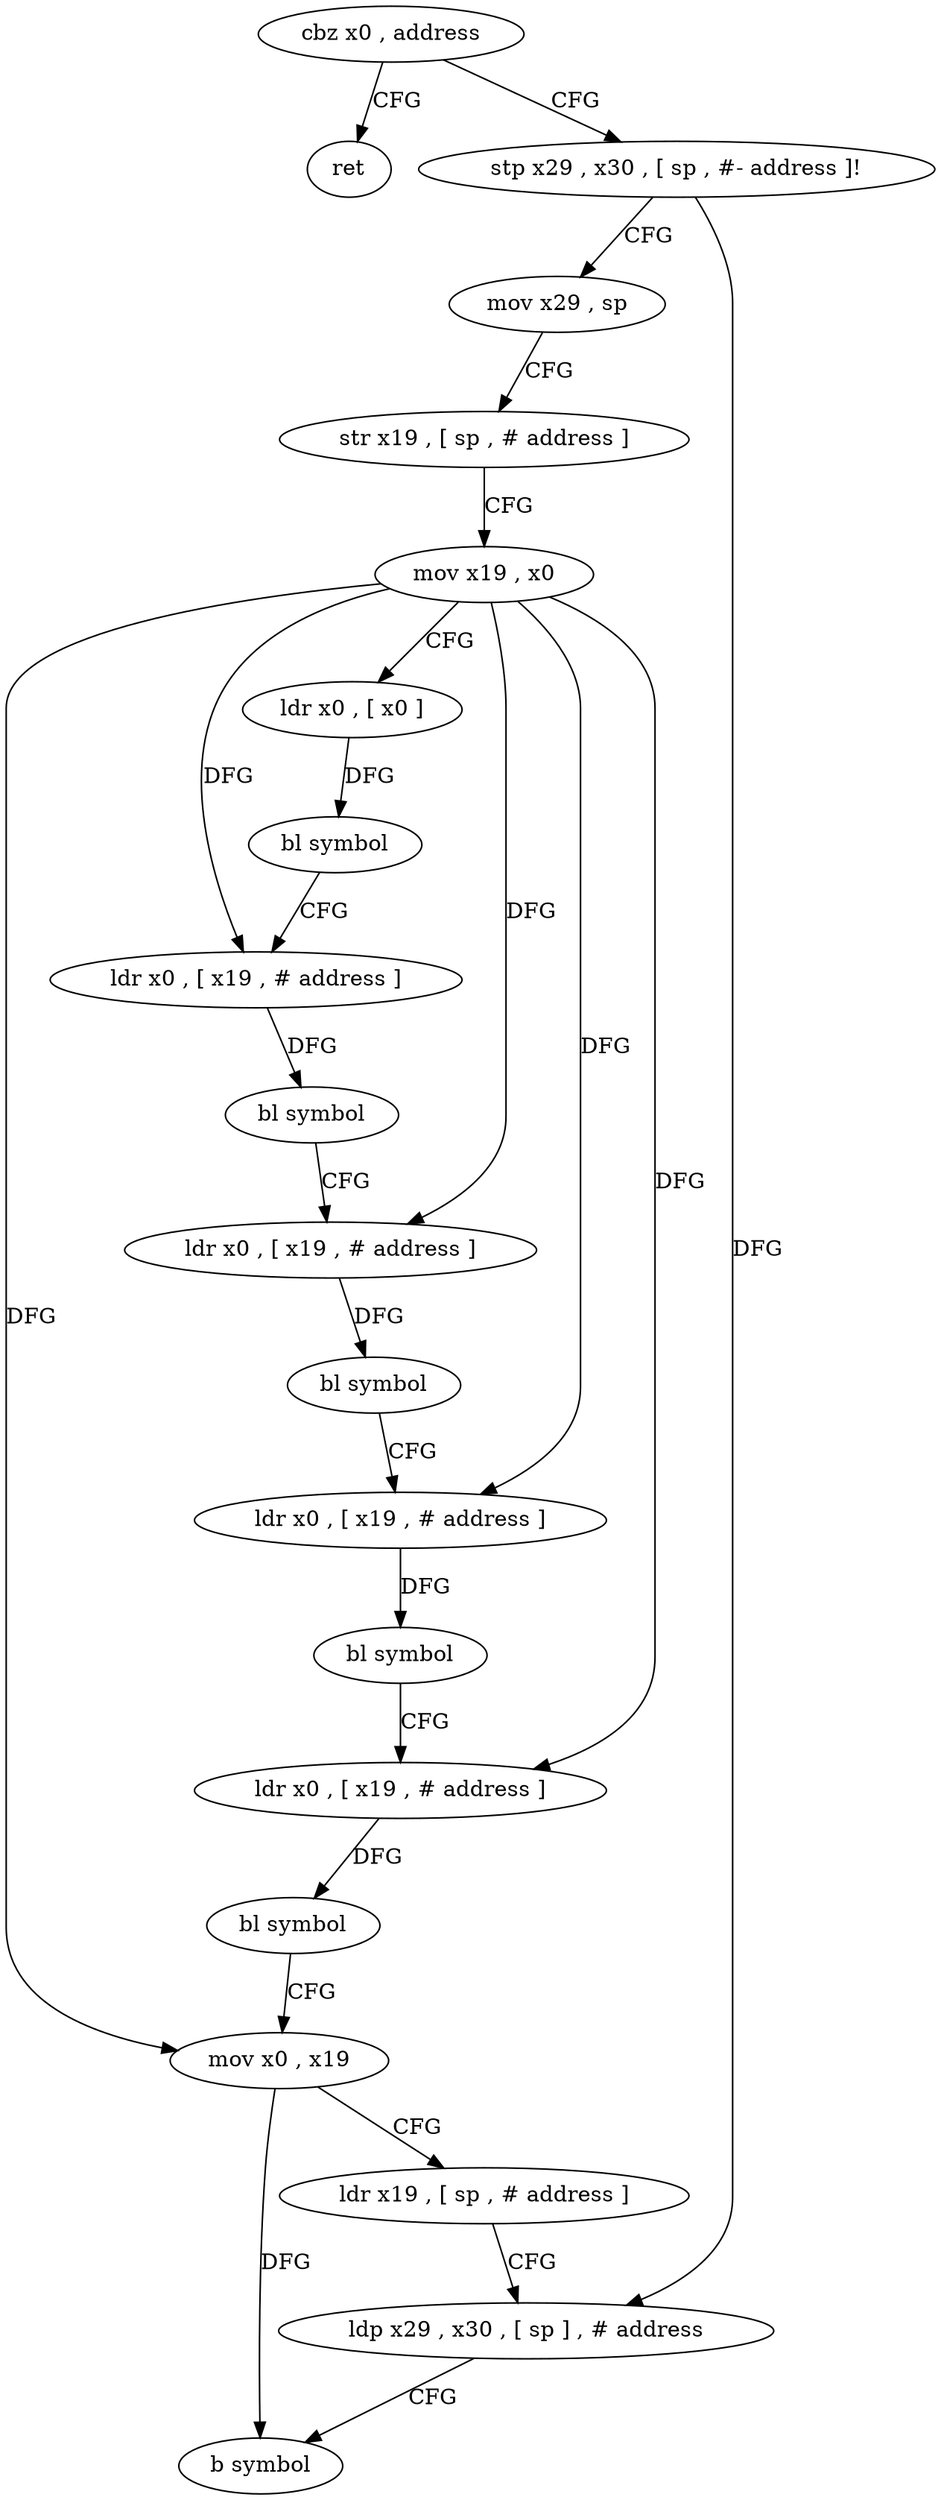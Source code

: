 digraph "func" {
"84048" [label = "cbz x0 , address" ]
"84128" [label = "ret" ]
"84052" [label = "stp x29 , x30 , [ sp , #- address ]!" ]
"84056" [label = "mov x29 , sp" ]
"84060" [label = "str x19 , [ sp , # address ]" ]
"84064" [label = "mov x19 , x0" ]
"84068" [label = "ldr x0 , [ x0 ]" ]
"84072" [label = "bl symbol" ]
"84076" [label = "ldr x0 , [ x19 , # address ]" ]
"84080" [label = "bl symbol" ]
"84084" [label = "ldr x0 , [ x19 , # address ]" ]
"84088" [label = "bl symbol" ]
"84092" [label = "ldr x0 , [ x19 , # address ]" ]
"84096" [label = "bl symbol" ]
"84100" [label = "ldr x0 , [ x19 , # address ]" ]
"84104" [label = "bl symbol" ]
"84108" [label = "mov x0 , x19" ]
"84112" [label = "ldr x19 , [ sp , # address ]" ]
"84116" [label = "ldp x29 , x30 , [ sp ] , # address" ]
"84120" [label = "b symbol" ]
"84048" -> "84128" [ label = "CFG" ]
"84048" -> "84052" [ label = "CFG" ]
"84052" -> "84056" [ label = "CFG" ]
"84052" -> "84116" [ label = "DFG" ]
"84056" -> "84060" [ label = "CFG" ]
"84060" -> "84064" [ label = "CFG" ]
"84064" -> "84068" [ label = "CFG" ]
"84064" -> "84076" [ label = "DFG" ]
"84064" -> "84084" [ label = "DFG" ]
"84064" -> "84092" [ label = "DFG" ]
"84064" -> "84100" [ label = "DFG" ]
"84064" -> "84108" [ label = "DFG" ]
"84068" -> "84072" [ label = "DFG" ]
"84072" -> "84076" [ label = "CFG" ]
"84076" -> "84080" [ label = "DFG" ]
"84080" -> "84084" [ label = "CFG" ]
"84084" -> "84088" [ label = "DFG" ]
"84088" -> "84092" [ label = "CFG" ]
"84092" -> "84096" [ label = "DFG" ]
"84096" -> "84100" [ label = "CFG" ]
"84100" -> "84104" [ label = "DFG" ]
"84104" -> "84108" [ label = "CFG" ]
"84108" -> "84112" [ label = "CFG" ]
"84108" -> "84120" [ label = "DFG" ]
"84112" -> "84116" [ label = "CFG" ]
"84116" -> "84120" [ label = "CFG" ]
}
